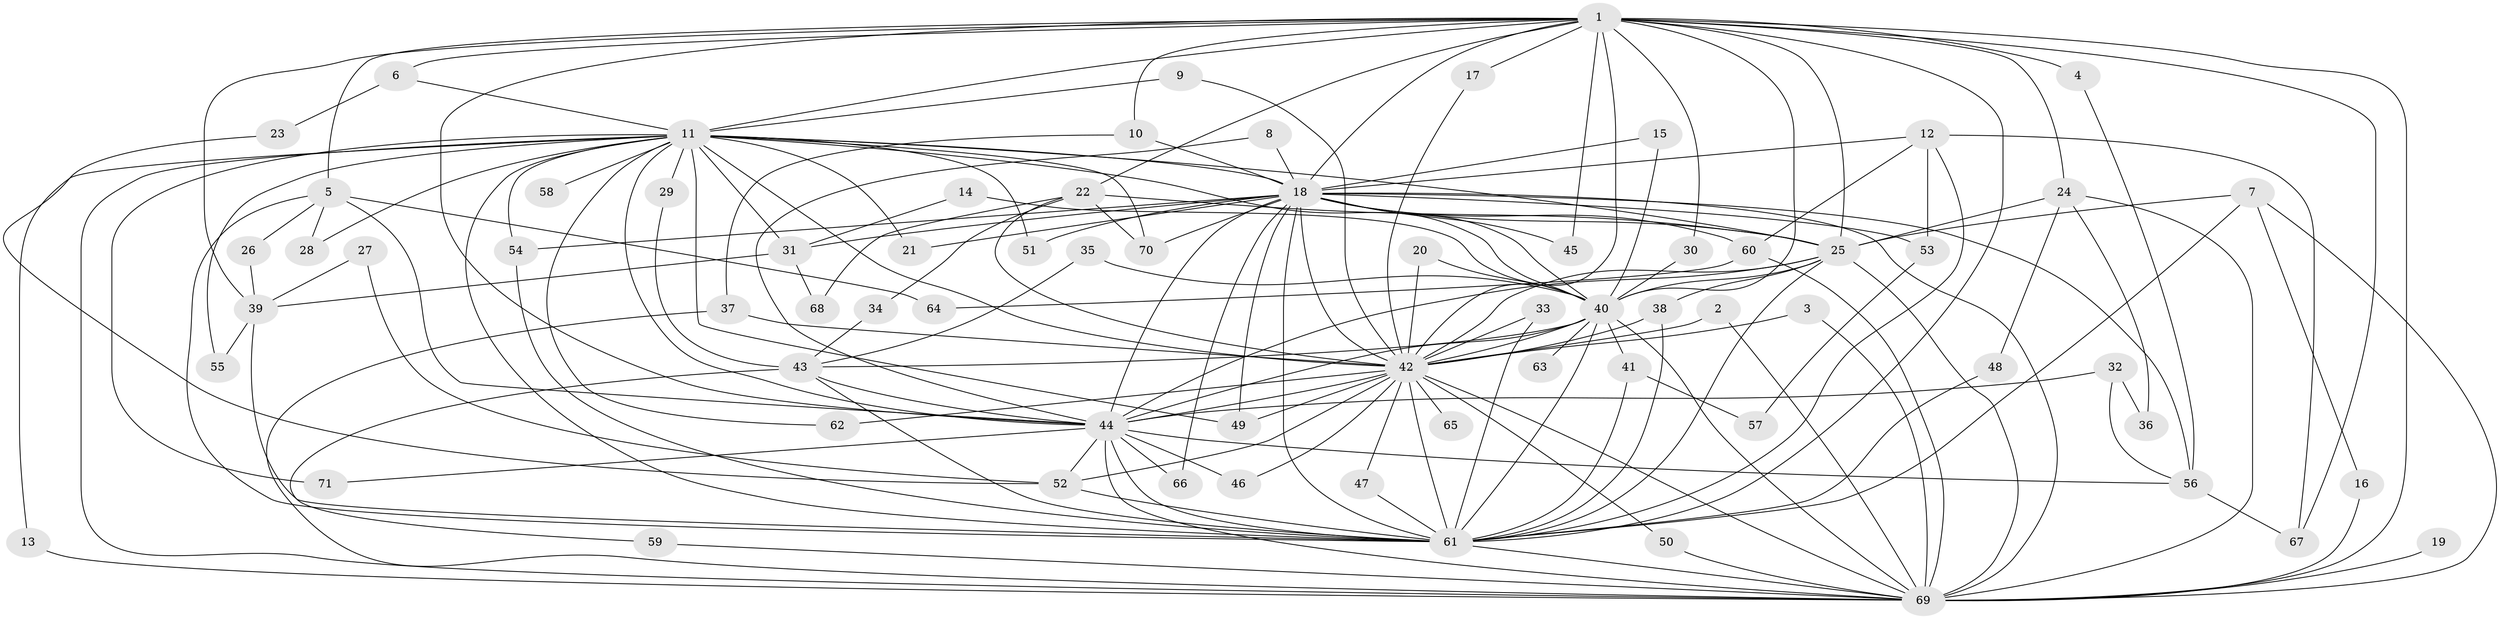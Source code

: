 // original degree distribution, {22: 0.009900990099009901, 27: 0.009900990099009901, 23: 0.019801980198019802, 28: 0.009900990099009901, 29: 0.009900990099009901, 14: 0.009900990099009901, 12: 0.009900990099009901, 20: 0.019801980198019802, 2: 0.6237623762376238, 3: 0.16831683168316833, 6: 0.039603960396039604, 4: 0.019801980198019802, 5: 0.039603960396039604, 7: 0.009900990099009901}
// Generated by graph-tools (version 1.1) at 2025/36/03/04/25 23:36:27]
// undirected, 71 vertices, 170 edges
graph export_dot {
  node [color=gray90,style=filled];
  1;
  2;
  3;
  4;
  5;
  6;
  7;
  8;
  9;
  10;
  11;
  12;
  13;
  14;
  15;
  16;
  17;
  18;
  19;
  20;
  21;
  22;
  23;
  24;
  25;
  26;
  27;
  28;
  29;
  30;
  31;
  32;
  33;
  34;
  35;
  36;
  37;
  38;
  39;
  40;
  41;
  42;
  43;
  44;
  45;
  46;
  47;
  48;
  49;
  50;
  51;
  52;
  53;
  54;
  55;
  56;
  57;
  58;
  59;
  60;
  61;
  62;
  63;
  64;
  65;
  66;
  67;
  68;
  69;
  70;
  71;
  1 -- 4 [weight=2.0];
  1 -- 5 [weight=1.0];
  1 -- 6 [weight=1.0];
  1 -- 10 [weight=1.0];
  1 -- 11 [weight=3.0];
  1 -- 17 [weight=1.0];
  1 -- 18 [weight=3.0];
  1 -- 22 [weight=1.0];
  1 -- 24 [weight=1.0];
  1 -- 25 [weight=2.0];
  1 -- 30 [weight=1.0];
  1 -- 39 [weight=1.0];
  1 -- 40 [weight=2.0];
  1 -- 42 [weight=3.0];
  1 -- 44 [weight=3.0];
  1 -- 45 [weight=1.0];
  1 -- 61 [weight=2.0];
  1 -- 67 [weight=1.0];
  1 -- 69 [weight=2.0];
  2 -- 42 [weight=1.0];
  2 -- 69 [weight=1.0];
  3 -- 42 [weight=1.0];
  3 -- 69 [weight=1.0];
  4 -- 56 [weight=1.0];
  5 -- 26 [weight=1.0];
  5 -- 28 [weight=1.0];
  5 -- 44 [weight=1.0];
  5 -- 61 [weight=1.0];
  5 -- 64 [weight=1.0];
  6 -- 11 [weight=1.0];
  6 -- 23 [weight=1.0];
  7 -- 16 [weight=1.0];
  7 -- 25 [weight=1.0];
  7 -- 61 [weight=1.0];
  7 -- 69 [weight=1.0];
  8 -- 18 [weight=1.0];
  8 -- 44 [weight=1.0];
  9 -- 11 [weight=1.0];
  9 -- 42 [weight=1.0];
  10 -- 18 [weight=1.0];
  10 -- 37 [weight=1.0];
  11 -- 13 [weight=1.0];
  11 -- 18 [weight=1.0];
  11 -- 21 [weight=1.0];
  11 -- 25 [weight=1.0];
  11 -- 28 [weight=1.0];
  11 -- 29 [weight=1.0];
  11 -- 31 [weight=1.0];
  11 -- 40 [weight=1.0];
  11 -- 42 [weight=1.0];
  11 -- 44 [weight=1.0];
  11 -- 49 [weight=1.0];
  11 -- 51 [weight=1.0];
  11 -- 54 [weight=1.0];
  11 -- 55 [weight=1.0];
  11 -- 58 [weight=1.0];
  11 -- 61 [weight=1.0];
  11 -- 62 [weight=1.0];
  11 -- 69 [weight=1.0];
  11 -- 70 [weight=1.0];
  11 -- 71 [weight=2.0];
  12 -- 18 [weight=1.0];
  12 -- 53 [weight=1.0];
  12 -- 60 [weight=1.0];
  12 -- 61 [weight=1.0];
  12 -- 67 [weight=1.0];
  13 -- 69 [weight=1.0];
  14 -- 31 [weight=1.0];
  14 -- 40 [weight=1.0];
  15 -- 18 [weight=1.0];
  15 -- 40 [weight=1.0];
  16 -- 69 [weight=1.0];
  17 -- 42 [weight=1.0];
  18 -- 21 [weight=1.0];
  18 -- 25 [weight=1.0];
  18 -- 31 [weight=2.0];
  18 -- 40 [weight=1.0];
  18 -- 42 [weight=1.0];
  18 -- 44 [weight=1.0];
  18 -- 45 [weight=1.0];
  18 -- 49 [weight=1.0];
  18 -- 51 [weight=2.0];
  18 -- 53 [weight=1.0];
  18 -- 54 [weight=1.0];
  18 -- 56 [weight=1.0];
  18 -- 60 [weight=1.0];
  18 -- 61 [weight=2.0];
  18 -- 66 [weight=1.0];
  18 -- 69 [weight=2.0];
  18 -- 70 [weight=1.0];
  19 -- 69 [weight=1.0];
  20 -- 40 [weight=1.0];
  20 -- 42 [weight=1.0];
  22 -- 25 [weight=1.0];
  22 -- 34 [weight=1.0];
  22 -- 42 [weight=1.0];
  22 -- 68 [weight=1.0];
  22 -- 70 [weight=1.0];
  23 -- 52 [weight=1.0];
  24 -- 25 [weight=1.0];
  24 -- 36 [weight=1.0];
  24 -- 48 [weight=1.0];
  24 -- 69 [weight=1.0];
  25 -- 38 [weight=1.0];
  25 -- 40 [weight=1.0];
  25 -- 42 [weight=2.0];
  25 -- 44 [weight=1.0];
  25 -- 61 [weight=1.0];
  25 -- 69 [weight=1.0];
  26 -- 39 [weight=1.0];
  27 -- 39 [weight=1.0];
  27 -- 52 [weight=1.0];
  29 -- 43 [weight=1.0];
  30 -- 40 [weight=2.0];
  31 -- 39 [weight=1.0];
  31 -- 68 [weight=1.0];
  32 -- 36 [weight=1.0];
  32 -- 44 [weight=1.0];
  32 -- 56 [weight=1.0];
  33 -- 42 [weight=1.0];
  33 -- 61 [weight=1.0];
  34 -- 43 [weight=1.0];
  35 -- 40 [weight=1.0];
  35 -- 43 [weight=1.0];
  37 -- 42 [weight=1.0];
  37 -- 69 [weight=1.0];
  38 -- 42 [weight=1.0];
  38 -- 61 [weight=1.0];
  39 -- 55 [weight=1.0];
  39 -- 61 [weight=1.0];
  40 -- 41 [weight=1.0];
  40 -- 42 [weight=1.0];
  40 -- 43 [weight=1.0];
  40 -- 44 [weight=2.0];
  40 -- 61 [weight=1.0];
  40 -- 63 [weight=1.0];
  40 -- 69 [weight=1.0];
  41 -- 57 [weight=1.0];
  41 -- 61 [weight=1.0];
  42 -- 44 [weight=1.0];
  42 -- 46 [weight=1.0];
  42 -- 47 [weight=1.0];
  42 -- 49 [weight=1.0];
  42 -- 50 [weight=1.0];
  42 -- 52 [weight=1.0];
  42 -- 61 [weight=1.0];
  42 -- 62 [weight=1.0];
  42 -- 65 [weight=1.0];
  42 -- 69 [weight=1.0];
  43 -- 44 [weight=1.0];
  43 -- 59 [weight=1.0];
  43 -- 61 [weight=1.0];
  44 -- 46 [weight=1.0];
  44 -- 52 [weight=1.0];
  44 -- 56 [weight=1.0];
  44 -- 61 [weight=1.0];
  44 -- 66 [weight=1.0];
  44 -- 69 [weight=1.0];
  44 -- 71 [weight=1.0];
  47 -- 61 [weight=1.0];
  48 -- 61 [weight=1.0];
  50 -- 69 [weight=2.0];
  52 -- 61 [weight=1.0];
  53 -- 57 [weight=1.0];
  54 -- 61 [weight=1.0];
  56 -- 67 [weight=1.0];
  59 -- 69 [weight=1.0];
  60 -- 64 [weight=1.0];
  60 -- 69 [weight=1.0];
  61 -- 69 [weight=1.0];
}
